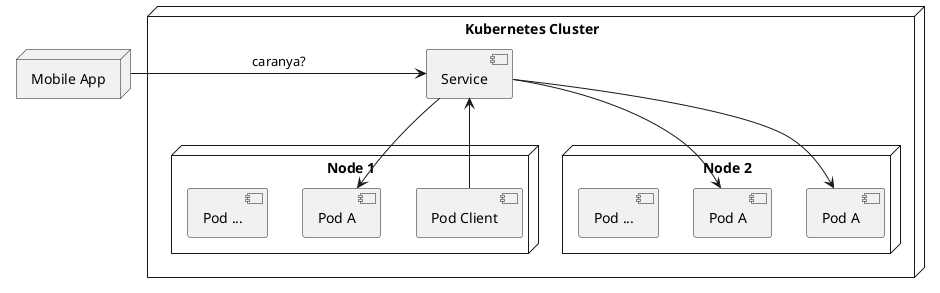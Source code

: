@startuml

node "Mobile App" as mobile

node "Kubernetes Cluster" {
    component "Service"as service
    node "Node 1" {
        component "Pod Client" as client
        component "Pod A" as poda1
        component "Pod ..." as podb2
    }
    node "Node 2" {
        component "Pod A" as poda2
        component "Pod A" as poda3
        component "Pod ..." as podb1
    }
}

mobile -right-> service: caranya?
client --> service
service --> poda1
service --> poda2
service --> poda3

@enduml
